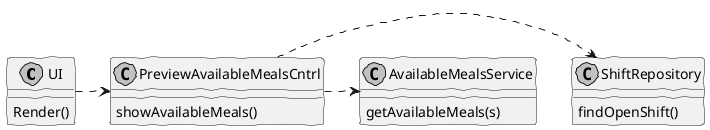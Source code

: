 @startuml

'http://plantuml.com/skinparam.html
skinparam handwritten true
skinparam monochrome true
skinparam packageStyle rect
skinparam defaultFontName FG Virgil
skinparam shadowing false

class UI
class PreviewAvailableMealsCntrl
class ShiftRepository
class AvailableMealsService

UI .> PreviewAvailableMealsCntrl
PreviewAvailableMealsCntrl .> ShiftRepository
PreviewAvailableMealsCntrl .> AvailableMealsService

UI : Render()
PreviewAvailableMealsCntrl : showAvailableMeals()
ShiftRepository : findOpenShift()
AvailableMealsService : getAvailableMeals(s)

@enduml